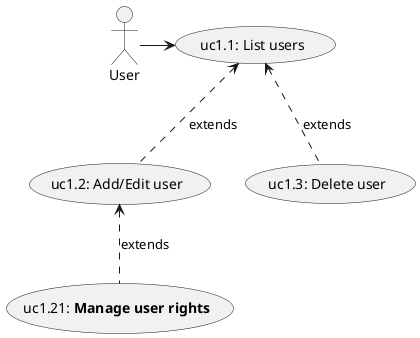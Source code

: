 
@startuml uc1_users.png

   ' Manage users
   ' ------------

   actor "User" as User

   (uc1.1: List users)    as (uc1.1)

   ' Add/Edit user
   (uc1.2: Add/Edit user) as (uc1.2)
   (uc1.21: <b>Manage user rights</b>) as (uc1.21)
   (uc1.2) <.. (uc1.21) : extends

   (uc1.3: Delete user)   as (uc1.3)


   (uc1.1) <.. (uc1.2) : extends
   (uc1.1) <.. (uc1.3) : extends

   User    -> (uc1.1)
   

@enduml
